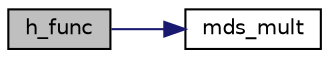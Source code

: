 digraph "h_func"
{
 // LATEX_PDF_SIZE
  edge [fontname="Helvetica",fontsize="10",labelfontname="Helvetica",labelfontsize="10"];
  node [fontname="Helvetica",fontsize="10",shape=record];
  rankdir="LR";
  Node5 [label="h_func",height=0.2,width=0.4,color="black", fillcolor="grey75", style="filled", fontcolor="black",tooltip=" "];
  Node5 -> Node6 [color="midnightblue",fontsize="10",style="solid",fontname="Helvetica"];
  Node6 [label="mds_mult",height=0.2,width=0.4,color="black", fillcolor="white", style="filled",URL="$twofish_8c.html#a763a9e4ecf80c1b4ebc325eb99d85ecf",tooltip=" "];
}
